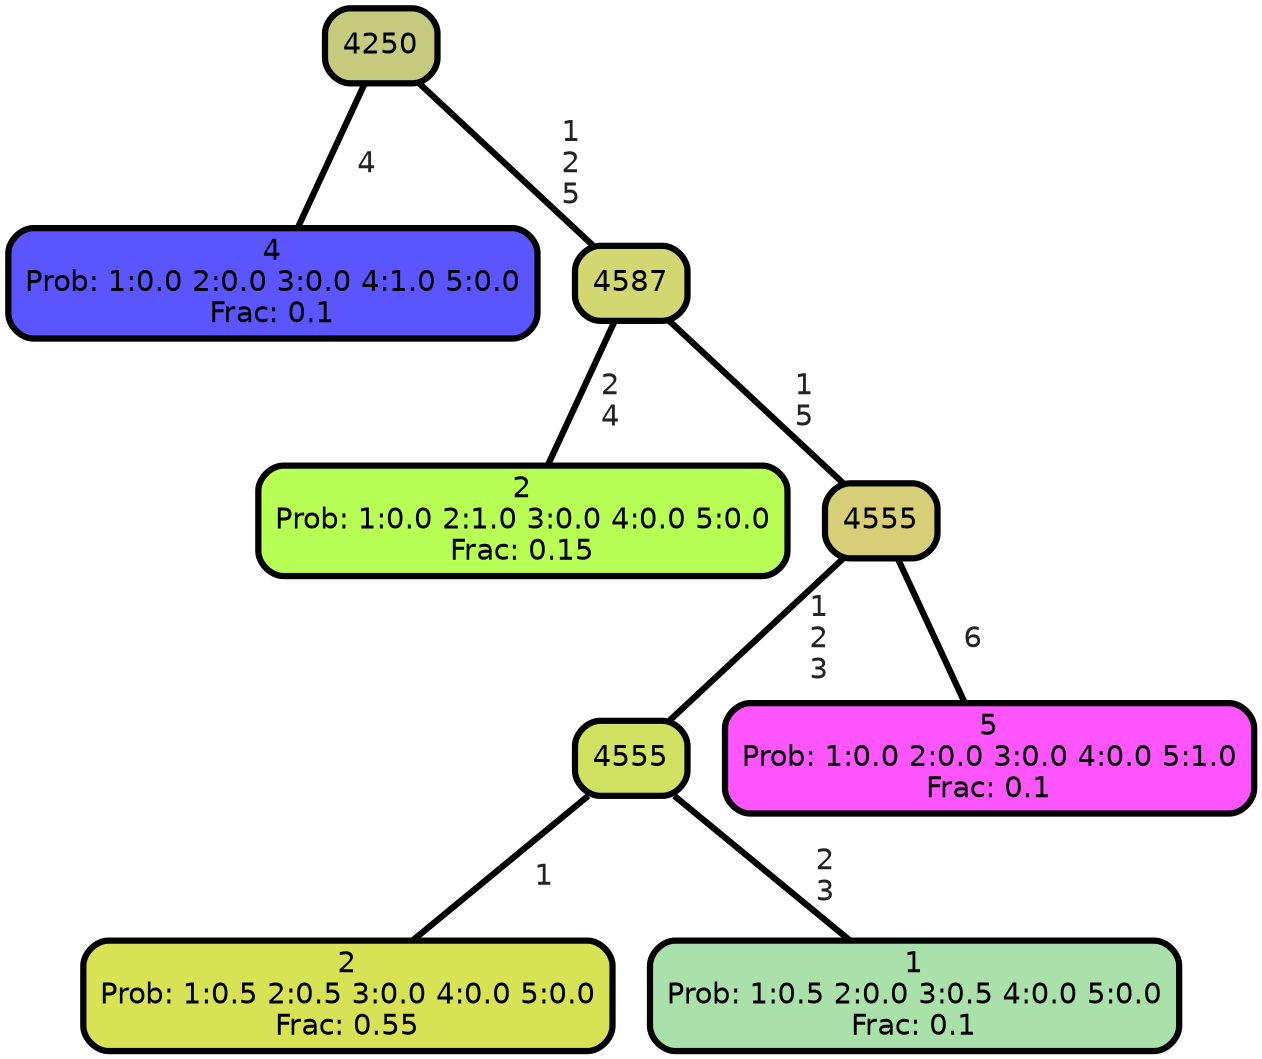 graph Tree {
node [shape=box, style="filled, rounded",color="black",penwidth="3",fontcolor="black",                 fontname=helvetica] ;
graph [ranksep="0 equally", splines=straight,                 bgcolor=transparent, dpi=200] ;
edge [fontname=helvetica, fontweight=bold,fontcolor=grey14,color=black] ;
0 [label="4
Prob: 1:0.0 2:0.0 3:0.0 4:1.0 5:0.0
Frac: 0.1", fillcolor="#5a55ff"] ;
1 [label="4250", fillcolor="#c6ca7f"] ;
2 [label="2
Prob: 1:0.0 2:1.0 3:0.0 4:0.0 5:0.0
Frac: 0.15", fillcolor="#b8ff55"] ;
3 [label="4587", fillcolor="#d2d771"] ;
4 [label="2
Prob: 1:0.5 2:0.5 3:0.0 4:0.0 5:0.0
Frac: 0.55", fillcolor="#d8e255"] ;
5 [label="4555", fillcolor="#d1e262"] ;
6 [label="1
Prob: 1:0.5 2:0.0 3:0.5 4:0.0 5:0.0
Frac: 0.1", fillcolor="#aae0aa"] ;
7 [label="4555", fillcolor="#d7cf77"] ;
8 [label="5
Prob: 1:0.0 2:0.0 3:0.0 4:0.0 5:1.0
Frac: 0.1", fillcolor="#ff55ff"] ;
1 -- 0 [label=" 4",penwidth=3] ;
1 -- 3 [label=" 1\n 2\n 5",penwidth=3] ;
3 -- 2 [label=" 2\n 4",penwidth=3] ;
3 -- 7 [label=" 1\n 5",penwidth=3] ;
5 -- 4 [label=" 1",penwidth=3] ;
5 -- 6 [label=" 2\n 3",penwidth=3] ;
7 -- 5 [label=" 1\n 2\n 3",penwidth=3] ;
7 -- 8 [label=" 6",penwidth=3] ;
{rank = same;}}